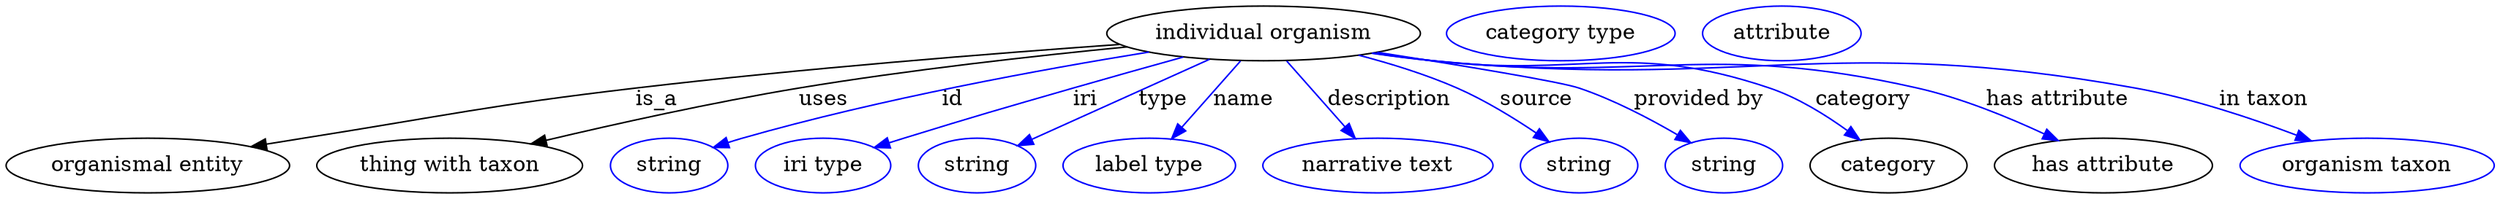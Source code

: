 digraph {
	graph [bb="0,0,1631.1,123"];
	node [label="\N"];
	"individual organism"	[height=0.5,
		label="individual organism",
		pos="823.94,105",
		width=2.8525];
	"organismal entity"	[height=0.5,
		pos="92.942,18",
		width=2.5817];
	"individual organism" -> "organismal entity"	[label=is_a,
		lp="425.94,61.5",
		pos="e,160.41,30.383 729.67,97.774 646.05,91.826 520.66,81.87 411.94,69 315.06,57.532 291.28,51.353 194.94,36 187,34.735 178.72,33.392 \
170.45,32.037"];
	"thing with taxon"	[height=0.5,
		pos="290.94,18",
		width=2.4192];
	"individual organism" -> "thing with taxon"	[label=uses,
		lp="535.44,61.5",
		pos="e,344.54,32.37 734.19,96.121 673.25,90.179 590.97,80.998 518.94,69 462.89,59.663 399.85,45.555 354.28,34.703"];
	id	[color=blue,
		height=0.5,
		label=string,
		pos="433.94,18",
		width=1.0652];
	"individual organism" -> id	[color=blue,
		label=id,
		lp="619.94,61.5",
		pos="e,462.95,29.922 748.71,92.698 678.85,81.343 572.31,61.834 481.94,36 478.84,35.113 475.65,34.133 472.45,33.106",
		style=solid];
	iri	[color=blue,
		height=0.5,
		label="iri type",
		pos="534.94,18",
		width=1.2277];
	"individual organism" -> iri	[color=blue,
		label=iri,
		lp="706.94,61.5",
		pos="e,568.62,29.681 771.27,89.485 748.94,83.269 722.64,75.873 698.94,69 649.92,54.785 637.73,50.997 588.94,36 585.45,34.926 581.83,33.805 \
578.2,32.674",
		style=solid];
	type	[color=blue,
		height=0.5,
		label=string,
		pos="635.94,18",
		width=1.0652];
	"individual organism" -> type	[color=blue,
		label=type,
		lp="757.94,61.5",
		pos="e,662.64,31.071 788.58,88.012 755.28,72.955 705.63,50.506 672.07,35.337",
		style=solid];
	name	[color=blue,
		height=0.5,
		label="label type",
		pos="748.94,18",
		width=1.5707];
	"individual organism" -> name	[color=blue,
		label=name,
		lp="810.94,61.5",
		pos="e,763.59,35.597 808.76,86.799 797.74,74.309 782.68,57.236 770.42,43.348",
		style=solid];
	description	[color=blue,
		height=0.5,
		label="narrative text",
		pos="898.94,18",
		width=2.0943];
	"individual organism" -> description	[color=blue,
		label=description,
		lp="906.44,61.5",
		pos="e,884.04,35.885 839.12,86.799 850.07,74.39 865.01,57.458 877.22,43.618",
		style=solid];
	source	[color=blue,
		height=0.5,
		label=string,
		pos="1030.9,18",
		width=1.0652];
	"individual organism" -> source	[color=blue,
		label=source,
		lp="1002.9,61.5",
		pos="e,1011.1,33.664 886.23,90.674 907.24,85.178 930.52,77.965 950.94,69 969.12,61.018 988.02,49.386 1002.9,39.349",
		style=solid];
	"provided by"	[color=blue,
		height=0.5,
		label=string,
		pos="1125.9,18",
		width=1.0652];
	"individual organism" -> "provided by"	[color=blue,
		label="provided by",
		lp="1109.4,61.5",
		pos="e,1104.2,33.013 898.5,92.57 952.56,84.082 1018.3,73.268 1030.9,69 1053.5,61.376 1077.2,48.912 1095.3,38.336",
		style=solid];
	category	[height=0.5,
		pos="1233.9,18",
		width=1.4263];
	"individual organism" -> category	[color=blue,
		label=category,
		lp="1217.4,61.5",
		pos="e,1215.1,34.84 896.39,92.15 909.21,90.268 922.45,88.463 934.94,87 1032.8,75.533 1062.6,100.53 1155.9,69 1174.2,62.821 1192.5,51.438 \
1206.8,41.092",
		style=solid];
	"has attribute"	[height=0.5,
		pos="1374.9,18",
		width=1.9859];
	"individual organism" -> "has attribute"	[color=blue,
		label="has attribute",
		lp="1344.9,61.5",
		pos="e,1345.3,34.432 895.46,92.02 908.57,90.118 922.14,88.339 934.94,87 1075.7,72.268 1114.9,100.27 1252.9,69 1281.8,62.467 1312.6,49.793 \
1336,38.84",
		style=solid];
	"in taxon"	[color=blue,
		height=0.5,
		label="organism taxon",
		pos="1547.9,18",
		width=2.3109];
	"individual organism" -> "in taxon"	[color=blue,
		label="in taxon",
		lp="1479.9,61.5",
		pos="e,1511.2,34.292 894.85,91.92 908.14,90.004 921.94,88.246 934.94,87 1139.1,67.448 1194.2,105.39 1395.9,69 1432.3,62.445 1471.9,49.21 \
1501.6,38.003",
		style=solid];
	"named thing_category"	[color=blue,
		height=0.5,
		label="category type",
		pos="1018.9,105",
		width=2.0762];
	"organismal entity_has attribute"	[color=blue,
		height=0.5,
		label=attribute,
		pos="1163.9,105",
		width=1.4443];
}
